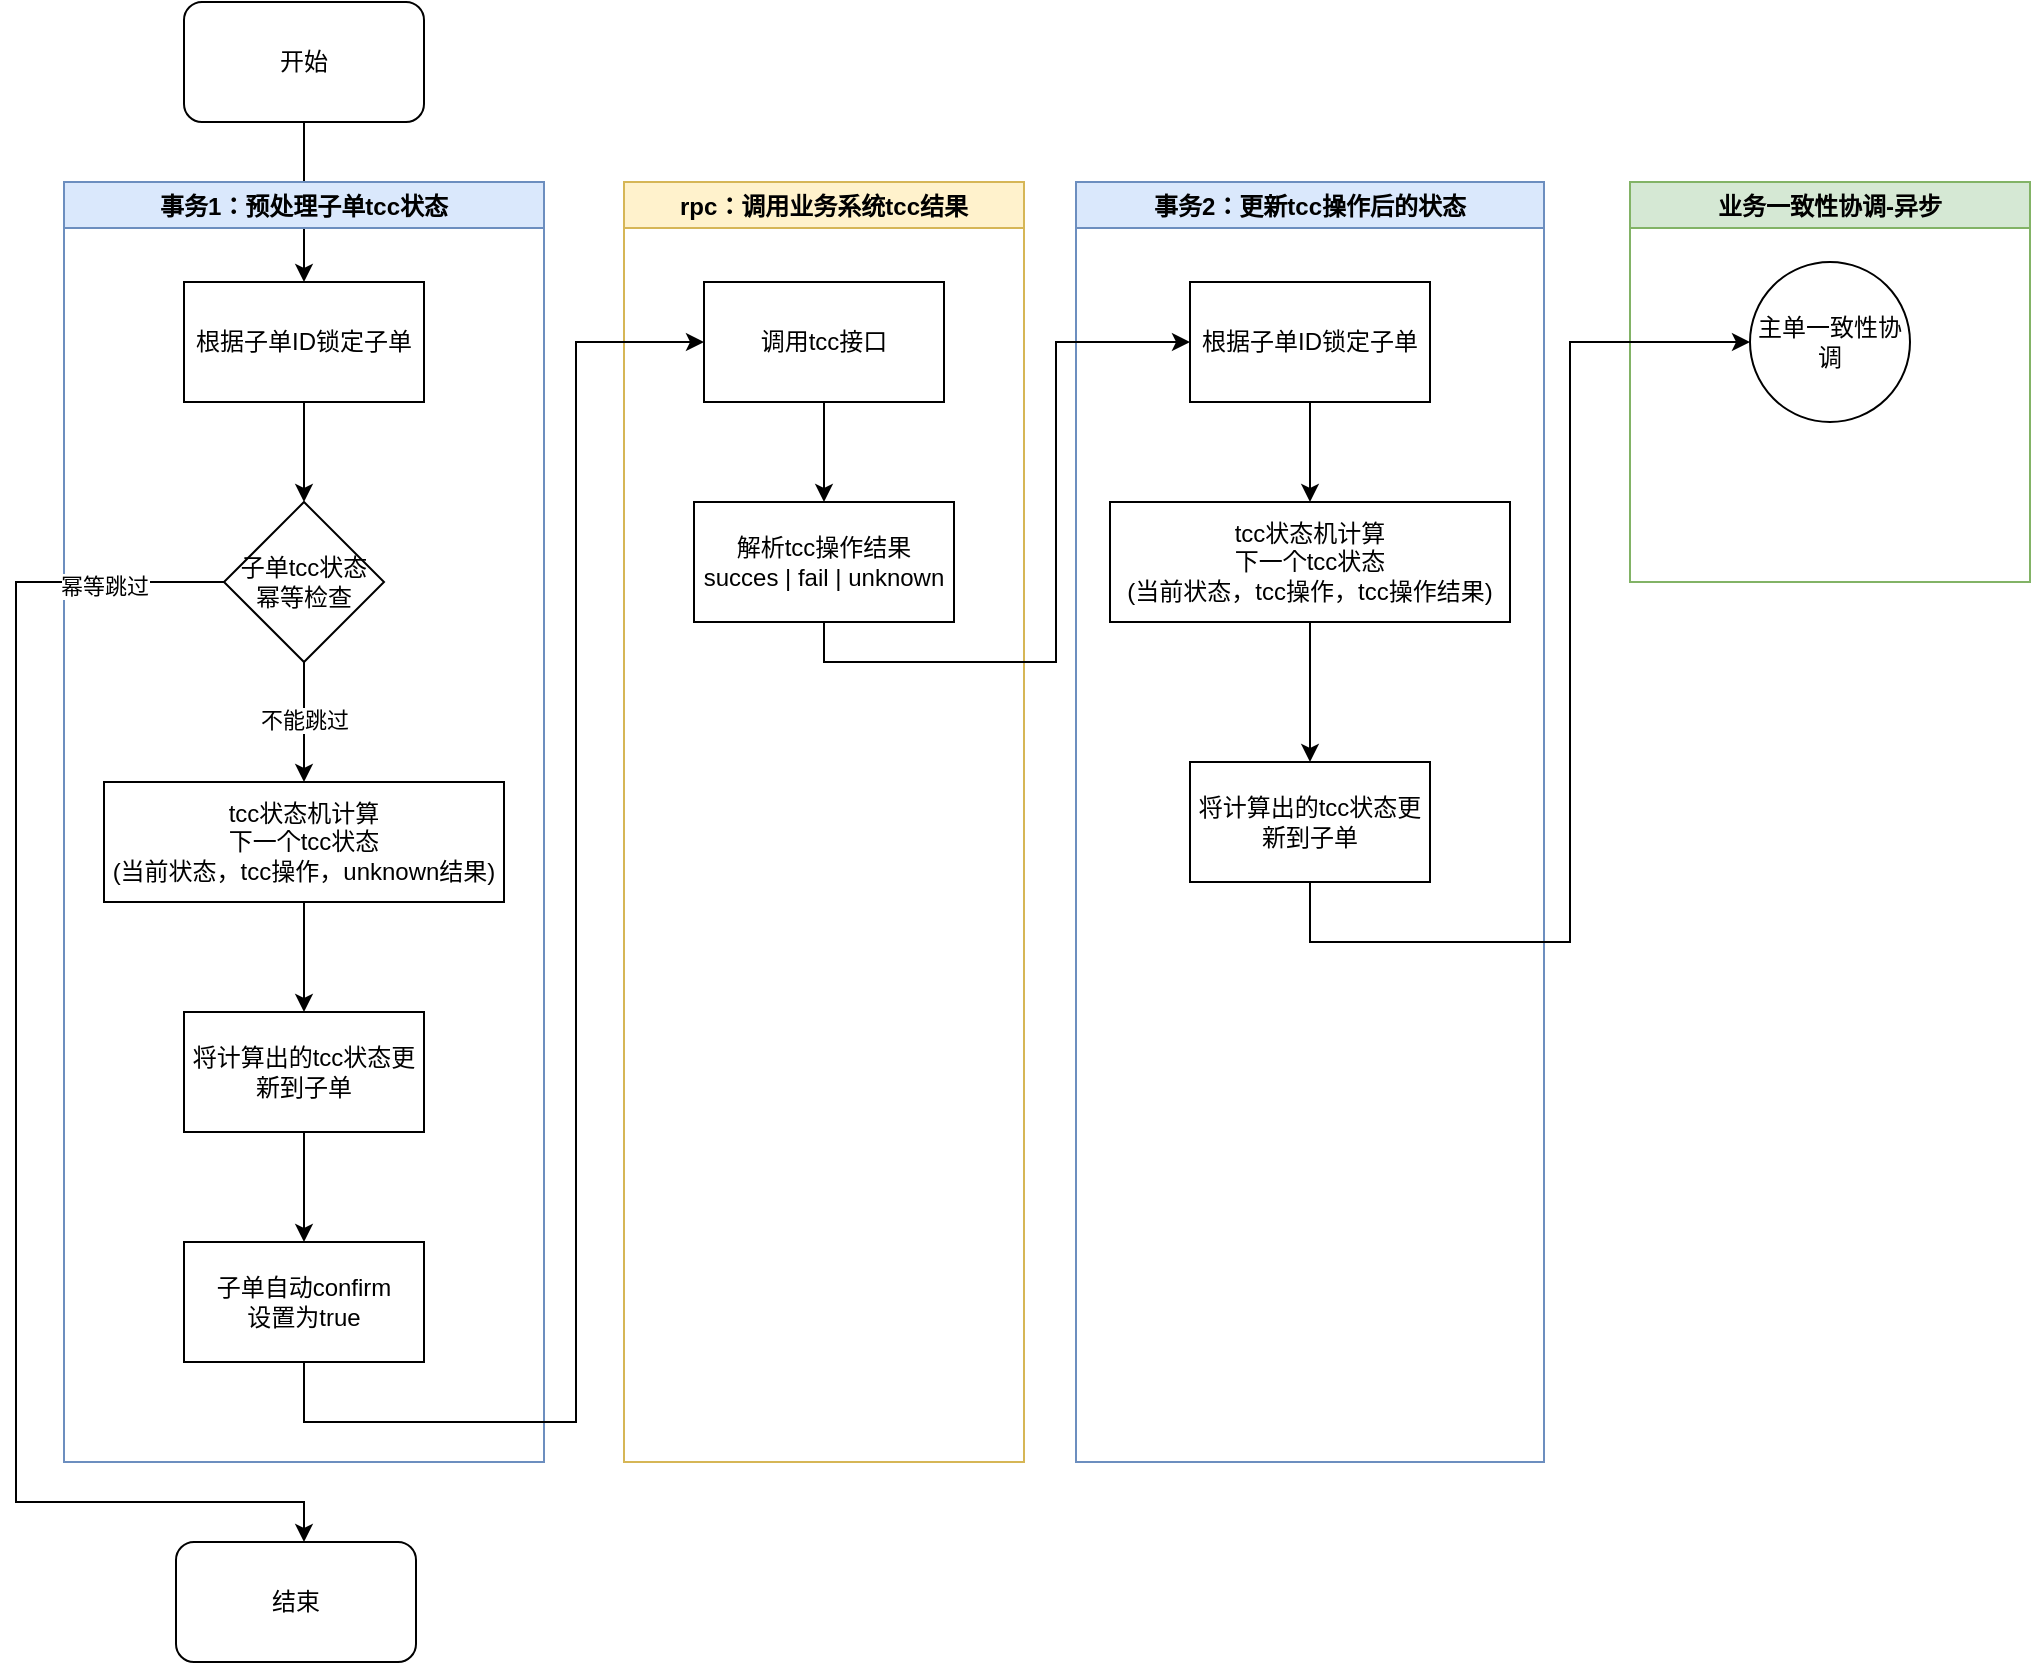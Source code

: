 <mxfile version="20.2.7" type="github">
  <diagram id="NmENcyWyUuuAA7Jg1kr3" name="第 1 页">
    <mxGraphModel dx="1298" dy="834" grid="1" gridSize="10" guides="1" tooltips="1" connect="1" arrows="1" fold="1" page="1" pageScale="1" pageWidth="827" pageHeight="1169" math="0" shadow="0">
      <root>
        <mxCell id="0" />
        <mxCell id="1" parent="0" />
        <mxCell id="DWvgcuhFIjDn6s-qHkVy-9" style="edgeStyle=orthogonalEdgeStyle;rounded=0;orthogonalLoop=1;jettySize=auto;html=1;entryX=0.5;entryY=0;entryDx=0;entryDy=0;" edge="1" parent="1" source="DWvgcuhFIjDn6s-qHkVy-1" target="DWvgcuhFIjDn6s-qHkVy-4">
          <mxGeometry relative="1" as="geometry" />
        </mxCell>
        <mxCell id="DWvgcuhFIjDn6s-qHkVy-1" value="开始" style="rounded=1;whiteSpace=wrap;html=1;" vertex="1" parent="1">
          <mxGeometry x="104" y="80" width="120" height="60" as="geometry" />
        </mxCell>
        <mxCell id="DWvgcuhFIjDn6s-qHkVy-2" value="事务1：预处理子单tcc状态" style="swimlane;fillColor=#dae8fc;strokeColor=#6c8ebf;" vertex="1" parent="1">
          <mxGeometry x="44" y="170" width="240" height="640" as="geometry" />
        </mxCell>
        <mxCell id="DWvgcuhFIjDn6s-qHkVy-10" style="edgeStyle=orthogonalEdgeStyle;rounded=0;orthogonalLoop=1;jettySize=auto;html=1;" edge="1" parent="DWvgcuhFIjDn6s-qHkVy-2" source="DWvgcuhFIjDn6s-qHkVy-4" target="DWvgcuhFIjDn6s-qHkVy-5">
          <mxGeometry relative="1" as="geometry" />
        </mxCell>
        <mxCell id="DWvgcuhFIjDn6s-qHkVy-4" value="根据子单ID锁定子单" style="rounded=0;whiteSpace=wrap;html=1;" vertex="1" parent="DWvgcuhFIjDn6s-qHkVy-2">
          <mxGeometry x="60" y="50" width="120" height="60" as="geometry" />
        </mxCell>
        <mxCell id="DWvgcuhFIjDn6s-qHkVy-11" style="edgeStyle=orthogonalEdgeStyle;rounded=0;orthogonalLoop=1;jettySize=auto;html=1;entryX=0.5;entryY=0;entryDx=0;entryDy=0;" edge="1" parent="DWvgcuhFIjDn6s-qHkVy-2" source="DWvgcuhFIjDn6s-qHkVy-5" target="DWvgcuhFIjDn6s-qHkVy-6">
          <mxGeometry relative="1" as="geometry" />
        </mxCell>
        <mxCell id="DWvgcuhFIjDn6s-qHkVy-33" value="不能跳过" style="edgeLabel;html=1;align=center;verticalAlign=middle;resizable=0;points=[];" vertex="1" connectable="0" parent="DWvgcuhFIjDn6s-qHkVy-11">
          <mxGeometry x="-0.033" relative="1" as="geometry">
            <mxPoint as="offset" />
          </mxGeometry>
        </mxCell>
        <mxCell id="DWvgcuhFIjDn6s-qHkVy-5" value="子单tcc状态&lt;br&gt;幂等检查" style="rhombus;whiteSpace=wrap;html=1;" vertex="1" parent="DWvgcuhFIjDn6s-qHkVy-2">
          <mxGeometry x="80" y="160" width="80" height="80" as="geometry" />
        </mxCell>
        <mxCell id="DWvgcuhFIjDn6s-qHkVy-12" style="edgeStyle=orthogonalEdgeStyle;rounded=0;orthogonalLoop=1;jettySize=auto;html=1;entryX=0.5;entryY=0;entryDx=0;entryDy=0;" edge="1" parent="DWvgcuhFIjDn6s-qHkVy-2" source="DWvgcuhFIjDn6s-qHkVy-6" target="DWvgcuhFIjDn6s-qHkVy-7">
          <mxGeometry relative="1" as="geometry" />
        </mxCell>
        <mxCell id="DWvgcuhFIjDn6s-qHkVy-6" value="tcc状态机计算&lt;br&gt;下一个tcc状态&lt;br&gt;(当前状态，tcc操作，unknown结果)" style="rounded=0;whiteSpace=wrap;html=1;" vertex="1" parent="DWvgcuhFIjDn6s-qHkVy-2">
          <mxGeometry x="20" y="300" width="200" height="60" as="geometry" />
        </mxCell>
        <mxCell id="DWvgcuhFIjDn6s-qHkVy-35" style="edgeStyle=orthogonalEdgeStyle;rounded=0;orthogonalLoop=1;jettySize=auto;html=1;entryX=0.5;entryY=0;entryDx=0;entryDy=0;" edge="1" parent="DWvgcuhFIjDn6s-qHkVy-2" source="DWvgcuhFIjDn6s-qHkVy-7" target="DWvgcuhFIjDn6s-qHkVy-34">
          <mxGeometry relative="1" as="geometry" />
        </mxCell>
        <mxCell id="DWvgcuhFIjDn6s-qHkVy-7" value="将计算出的tcc状态更新到子单" style="rounded=0;whiteSpace=wrap;html=1;" vertex="1" parent="DWvgcuhFIjDn6s-qHkVy-2">
          <mxGeometry x="60" y="415" width="120" height="60" as="geometry" />
        </mxCell>
        <mxCell id="DWvgcuhFIjDn6s-qHkVy-34" value="子单自动confirm&lt;br&gt;设置为true" style="rounded=0;whiteSpace=wrap;html=1;" vertex="1" parent="DWvgcuhFIjDn6s-qHkVy-2">
          <mxGeometry x="60" y="530" width="120" height="60" as="geometry" />
        </mxCell>
        <mxCell id="DWvgcuhFIjDn6s-qHkVy-8" value="rpc：调用业务系统tcc结果" style="swimlane;fillColor=#fff2cc;strokeColor=#d6b656;" vertex="1" parent="1">
          <mxGeometry x="324" y="170" width="200" height="640" as="geometry" />
        </mxCell>
        <mxCell id="DWvgcuhFIjDn6s-qHkVy-25" style="edgeStyle=orthogonalEdgeStyle;rounded=0;orthogonalLoop=1;jettySize=auto;html=1;entryX=0.5;entryY=0;entryDx=0;entryDy=0;" edge="1" parent="DWvgcuhFIjDn6s-qHkVy-8" source="DWvgcuhFIjDn6s-qHkVy-14" target="DWvgcuhFIjDn6s-qHkVy-22">
          <mxGeometry relative="1" as="geometry" />
        </mxCell>
        <mxCell id="DWvgcuhFIjDn6s-qHkVy-14" value="调用tcc接口" style="rounded=0;whiteSpace=wrap;html=1;" vertex="1" parent="DWvgcuhFIjDn6s-qHkVy-8">
          <mxGeometry x="40" y="50" width="120" height="60" as="geometry" />
        </mxCell>
        <mxCell id="DWvgcuhFIjDn6s-qHkVy-22" value="解析tcc操作结果&lt;br&gt;succes | fail | unknown" style="rounded=0;whiteSpace=wrap;html=1;" vertex="1" parent="DWvgcuhFIjDn6s-qHkVy-8">
          <mxGeometry x="35" y="160" width="130" height="60" as="geometry" />
        </mxCell>
        <mxCell id="DWvgcuhFIjDn6s-qHkVy-13" value="事务2：更新tcc操作后的状态" style="swimlane;fillColor=#dae8fc;strokeColor=#6c8ebf;" vertex="1" parent="1">
          <mxGeometry x="550" y="170" width="234" height="640" as="geometry" />
        </mxCell>
        <mxCell id="DWvgcuhFIjDn6s-qHkVy-26" style="edgeStyle=orthogonalEdgeStyle;rounded=0;orthogonalLoop=1;jettySize=auto;html=1;entryX=0.5;entryY=0;entryDx=0;entryDy=0;" edge="1" parent="DWvgcuhFIjDn6s-qHkVy-13" source="DWvgcuhFIjDn6s-qHkVy-15" target="DWvgcuhFIjDn6s-qHkVy-18">
          <mxGeometry relative="1" as="geometry" />
        </mxCell>
        <mxCell id="DWvgcuhFIjDn6s-qHkVy-15" value="根据子单ID锁定子单" style="rounded=0;whiteSpace=wrap;html=1;" vertex="1" parent="DWvgcuhFIjDn6s-qHkVy-13">
          <mxGeometry x="57" y="50" width="120" height="60" as="geometry" />
        </mxCell>
        <mxCell id="DWvgcuhFIjDn6s-qHkVy-21" style="edgeStyle=orthogonalEdgeStyle;rounded=0;orthogonalLoop=1;jettySize=auto;html=1;entryX=0.5;entryY=0;entryDx=0;entryDy=0;" edge="1" parent="DWvgcuhFIjDn6s-qHkVy-13" source="DWvgcuhFIjDn6s-qHkVy-18" target="DWvgcuhFIjDn6s-qHkVy-20">
          <mxGeometry relative="1" as="geometry" />
        </mxCell>
        <mxCell id="DWvgcuhFIjDn6s-qHkVy-18" value="tcc状态机计算&lt;br&gt;下一个tcc状态&lt;br&gt;(当前状态，tcc操作，tcc操作结果)" style="rounded=0;whiteSpace=wrap;html=1;" vertex="1" parent="DWvgcuhFIjDn6s-qHkVy-13">
          <mxGeometry x="17" y="160" width="200" height="60" as="geometry" />
        </mxCell>
        <mxCell id="DWvgcuhFIjDn6s-qHkVy-20" value="将计算出的tcc状态更新到子单" style="rounded=0;whiteSpace=wrap;html=1;" vertex="1" parent="DWvgcuhFIjDn6s-qHkVy-13">
          <mxGeometry x="57" y="290" width="120" height="60" as="geometry" />
        </mxCell>
        <mxCell id="DWvgcuhFIjDn6s-qHkVy-24" style="edgeStyle=orthogonalEdgeStyle;rounded=0;orthogonalLoop=1;jettySize=auto;html=1;entryX=0;entryY=0.5;entryDx=0;entryDy=0;" edge="1" parent="1" source="DWvgcuhFIjDn6s-qHkVy-22" target="DWvgcuhFIjDn6s-qHkVy-15">
          <mxGeometry relative="1" as="geometry">
            <Array as="points">
              <mxPoint x="424" y="410" />
              <mxPoint x="540" y="410" />
              <mxPoint x="540" y="250" />
            </Array>
          </mxGeometry>
        </mxCell>
        <mxCell id="DWvgcuhFIjDn6s-qHkVy-27" value="业务一致性协调-异步" style="swimlane;fillColor=#d5e8d4;strokeColor=#82b366;" vertex="1" parent="1">
          <mxGeometry x="827" y="170" width="200" height="200" as="geometry" />
        </mxCell>
        <mxCell id="DWvgcuhFIjDn6s-qHkVy-37" value="主单一致性协调" style="ellipse;whiteSpace=wrap;html=1;aspect=fixed;" vertex="1" parent="DWvgcuhFIjDn6s-qHkVy-27">
          <mxGeometry x="60" y="40" width="80" height="80" as="geometry" />
        </mxCell>
        <mxCell id="DWvgcuhFIjDn6s-qHkVy-29" style="edgeStyle=orthogonalEdgeStyle;rounded=0;orthogonalLoop=1;jettySize=auto;html=1;entryX=0;entryY=0.5;entryDx=0;entryDy=0;" edge="1" parent="1" source="DWvgcuhFIjDn6s-qHkVy-20" target="DWvgcuhFIjDn6s-qHkVy-37">
          <mxGeometry relative="1" as="geometry">
            <mxPoint x="867" y="250" as="targetPoint" />
            <Array as="points">
              <mxPoint x="667" y="550" />
              <mxPoint x="797" y="550" />
              <mxPoint x="797" y="250" />
            </Array>
          </mxGeometry>
        </mxCell>
        <mxCell id="DWvgcuhFIjDn6s-qHkVy-30" value="结束" style="rounded=1;whiteSpace=wrap;html=1;" vertex="1" parent="1">
          <mxGeometry x="100" y="850" width="120" height="60" as="geometry" />
        </mxCell>
        <mxCell id="DWvgcuhFIjDn6s-qHkVy-31" style="edgeStyle=orthogonalEdgeStyle;rounded=0;orthogonalLoop=1;jettySize=auto;html=1;" edge="1" parent="1" source="DWvgcuhFIjDn6s-qHkVy-5" target="DWvgcuhFIjDn6s-qHkVy-30">
          <mxGeometry relative="1" as="geometry">
            <Array as="points">
              <mxPoint x="20" y="370" />
              <mxPoint x="20" y="830" />
              <mxPoint x="164" y="830" />
            </Array>
          </mxGeometry>
        </mxCell>
        <mxCell id="DWvgcuhFIjDn6s-qHkVy-32" value="幂等跳过" style="edgeLabel;html=1;align=center;verticalAlign=middle;resizable=0;points=[];" vertex="1" connectable="0" parent="DWvgcuhFIjDn6s-qHkVy-31">
          <mxGeometry x="-0.834" y="2" relative="1" as="geometry">
            <mxPoint as="offset" />
          </mxGeometry>
        </mxCell>
        <mxCell id="DWvgcuhFIjDn6s-qHkVy-36" style="edgeStyle=orthogonalEdgeStyle;rounded=0;orthogonalLoop=1;jettySize=auto;html=1;entryX=0;entryY=0.5;entryDx=0;entryDy=0;" edge="1" parent="1" source="DWvgcuhFIjDn6s-qHkVy-34" target="DWvgcuhFIjDn6s-qHkVy-14">
          <mxGeometry relative="1" as="geometry">
            <Array as="points">
              <mxPoint x="164" y="790" />
              <mxPoint x="300" y="790" />
              <mxPoint x="300" y="250" />
            </Array>
          </mxGeometry>
        </mxCell>
      </root>
    </mxGraphModel>
  </diagram>
</mxfile>
